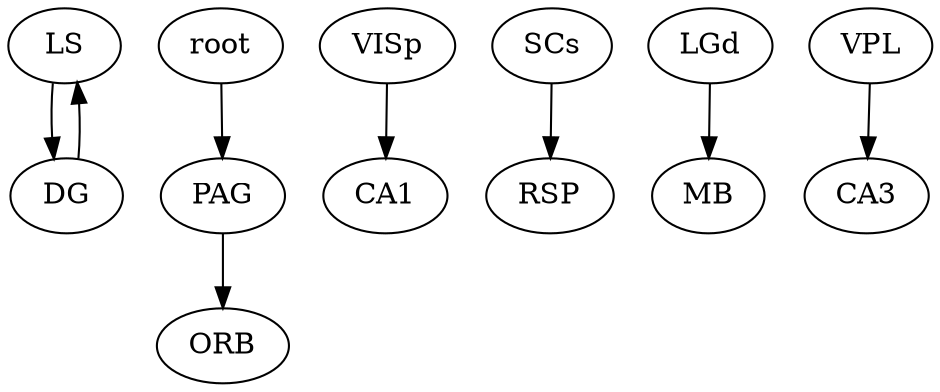 strict digraph  {
LS;
DG;
root;
VISp;
SCs;
PAG;
LGd;
VPL;
CA1;
RSP;
ORB;
MB;
CA3;
LS -> DG  [weight="0.04502124624516741"];
DG -> LS  [weight="0.027766246618550178"];
root -> PAG  [weight="0.020512435560919542"];
VISp -> CA1  [weight="0.0401512631350861"];
SCs -> RSP  [weight="0.04678575815797869"];
PAG -> ORB  [weight="0.024441988236595477"];
LGd -> MB  [weight="0.049732248232439796"];
VPL -> CA3  [weight="0.008589924455594517"];
}
